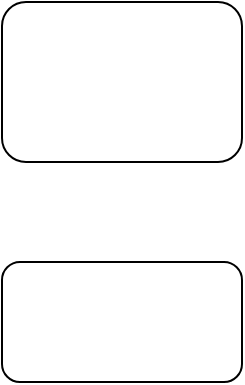 <mxfile version="17.1.3" type="github">
  <diagram id="tZRMh9yKNymB2Suky1sR" name="Page-1">
    <mxGraphModel dx="1186" dy="507" grid="1" gridSize="10" guides="1" tooltips="1" connect="1" arrows="1" fold="1" page="1" pageScale="1" pageWidth="827" pageHeight="1169" math="0" shadow="0">
      <root>
        <mxCell id="0" />
        <mxCell id="1" parent="0" />
        <mxCell id="oHvbMePAb6ydlel4ahxL-1" value="" style="rounded=1;whiteSpace=wrap;html=1;" vertex="1" parent="1">
          <mxGeometry x="300" y="100" width="120" height="80" as="geometry" />
        </mxCell>
        <mxCell id="oHvbMePAb6ydlel4ahxL-2" value="" style="rounded=1;whiteSpace=wrap;html=1;" vertex="1" parent="1">
          <mxGeometry x="300" y="230" width="120" height="60" as="geometry" />
        </mxCell>
      </root>
    </mxGraphModel>
  </diagram>
</mxfile>
